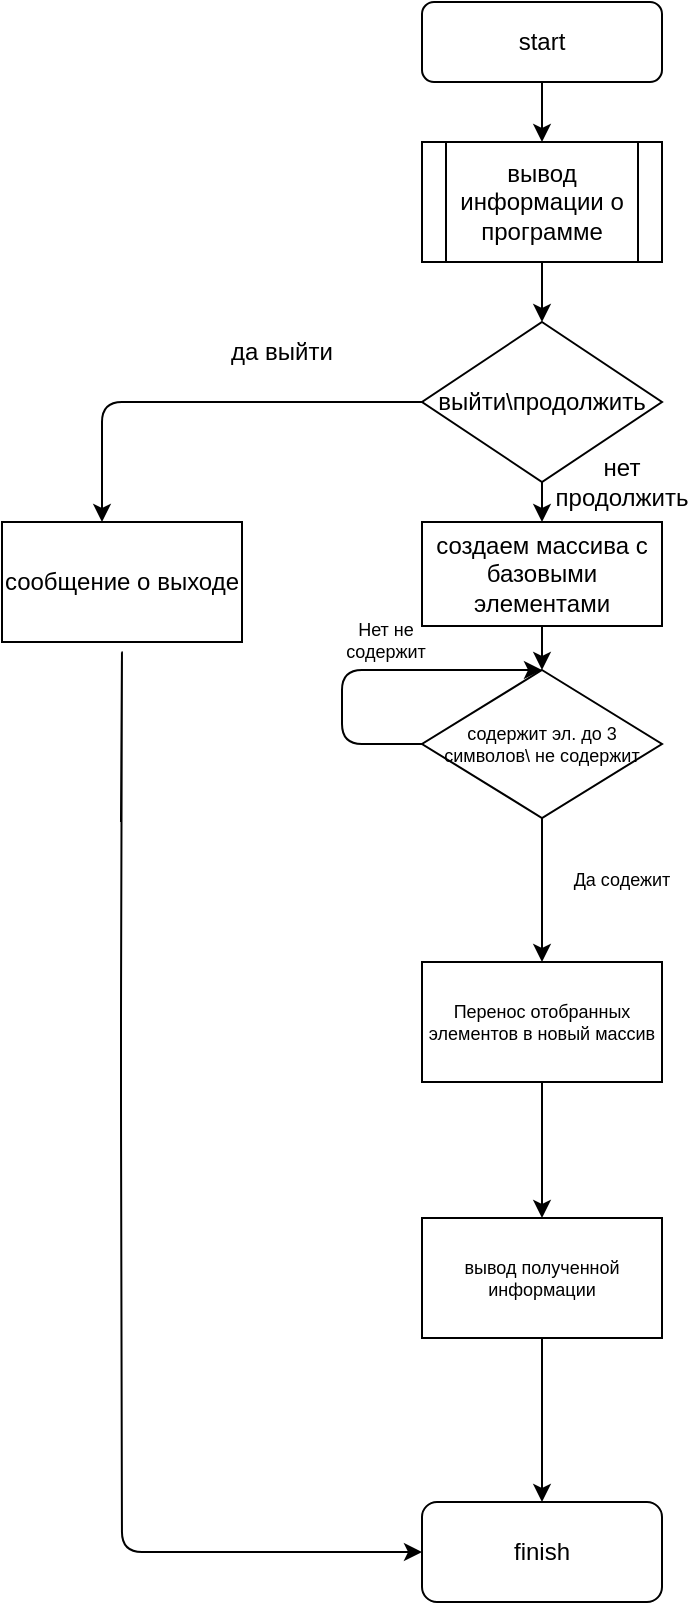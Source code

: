 <mxfile>
    <diagram id="X5yUbf2sO_xyPRsvYF97" name="Страница 1">
        <mxGraphModel dx="1716" dy="175" grid="1" gridSize="8" guides="1" tooltips="1" connect="1" arrows="1" fold="1" page="1" pageScale="1" pageWidth="1169" pageHeight="827" math="0" shadow="0">
            <root>
                <mxCell id="0"/>
                <mxCell id="1" parent="0"/>
                <mxCell id="4" value="" style="edgeStyle=none;html=1;" edge="1" parent="1" source="2" target="3">
                    <mxGeometry relative="1" as="geometry"/>
                </mxCell>
                <mxCell id="2" value="start" style="rounded=1;whiteSpace=wrap;html=1;" vertex="1" parent="1">
                    <mxGeometry x="200" width="120" height="40" as="geometry"/>
                </mxCell>
                <mxCell id="14" style="edgeStyle=none;html=1;entryX=0.5;entryY=0;entryDx=0;entryDy=0;" edge="1" parent="1" source="3" target="5">
                    <mxGeometry relative="1" as="geometry"/>
                </mxCell>
                <mxCell id="3" value="вывод информации о программе" style="shape=process;whiteSpace=wrap;html=1;backgroundOutline=1;" vertex="1" parent="1">
                    <mxGeometry x="200" y="70" width="120" height="60" as="geometry"/>
                </mxCell>
                <mxCell id="13" value="" style="edgeStyle=none;html=1;" edge="1" parent="1" source="5" target="12">
                    <mxGeometry relative="1" as="geometry"/>
                </mxCell>
                <mxCell id="5" value="выйти\продолжить" style="rhombus;whiteSpace=wrap;html=1;" vertex="1" parent="1">
                    <mxGeometry x="200" y="160" width="120" height="80" as="geometry"/>
                </mxCell>
                <mxCell id="6" value="" style="endArrow=classic;html=1;exitX=0;exitY=0.5;exitDx=0;exitDy=0;" edge="1" parent="1" source="5">
                    <mxGeometry width="50" height="50" relative="1" as="geometry">
                        <mxPoint x="130" y="200" as="sourcePoint"/>
                        <mxPoint x="40" y="260" as="targetPoint"/>
                        <Array as="points">
                            <mxPoint x="40" y="200"/>
                        </Array>
                    </mxGeometry>
                </mxCell>
                <mxCell id="8" value="да выйти" style="text;html=1;strokeColor=none;fillColor=none;align=center;verticalAlign=middle;whiteSpace=wrap;rounded=0;" vertex="1" parent="1">
                    <mxGeometry x="100" y="160" width="60" height="30" as="geometry"/>
                </mxCell>
                <mxCell id="9" value="сообщение о выходе" style="rounded=0;whiteSpace=wrap;html=1;" vertex="1" parent="1">
                    <mxGeometry x="-10" y="260" width="120" height="60" as="geometry"/>
                </mxCell>
                <mxCell id="10" value="" style="endArrow=classic;html=1;entryX=0;entryY=0.5;entryDx=0;entryDy=0;" edge="1" parent="1" target="11">
                    <mxGeometry width="50" height="50" relative="1" as="geometry">
                        <mxPoint x="49.5" y="410" as="sourcePoint"/>
                        <mxPoint x="49.5" y="780" as="targetPoint"/>
                        <Array as="points">
                            <mxPoint x="50" y="320"/>
                            <mxPoint x="49.5" y="500"/>
                            <mxPoint x="49.5" y="560"/>
                            <mxPoint x="50" y="775"/>
                        </Array>
                    </mxGeometry>
                </mxCell>
                <mxCell id="11" value="finish" style="rounded=1;whiteSpace=wrap;html=1;" vertex="1" parent="1">
                    <mxGeometry x="200" y="750" width="120" height="50" as="geometry"/>
                </mxCell>
                <mxCell id="17" style="edgeStyle=none;html=1;entryX=0.5;entryY=0;entryDx=0;entryDy=0;fontSize=9;" edge="1" parent="1" source="12" target="16">
                    <mxGeometry relative="1" as="geometry"/>
                </mxCell>
                <mxCell id="12" value="создаем массива с базовыми элементами" style="rounded=0;whiteSpace=wrap;html=1;" vertex="1" parent="1">
                    <mxGeometry x="200" y="260" width="120" height="52" as="geometry"/>
                </mxCell>
                <mxCell id="15" value="нет продолжить" style="text;html=1;strokeColor=none;fillColor=none;align=center;verticalAlign=middle;whiteSpace=wrap;rounded=0;" vertex="1" parent="1">
                    <mxGeometry x="270" y="230" width="60" height="20" as="geometry"/>
                </mxCell>
                <mxCell id="18" style="edgeStyle=none;html=1;fontSize=9;" edge="1" parent="1" source="16">
                    <mxGeometry relative="1" as="geometry">
                        <mxPoint x="260" y="480" as="targetPoint"/>
                    </mxGeometry>
                </mxCell>
                <mxCell id="16" value="содержит эл. до 3 символов\ не содержит" style="rhombus;whiteSpace=wrap;html=1;fontSize=9;" vertex="1" parent="1">
                    <mxGeometry x="200" y="334" width="120" height="74" as="geometry"/>
                </mxCell>
                <mxCell id="19" value="Да содежит" style="text;html=1;strokeColor=none;fillColor=none;align=center;verticalAlign=middle;whiteSpace=wrap;rounded=0;fontSize=9;" vertex="1" parent="1">
                    <mxGeometry x="270" y="424" width="60" height="30" as="geometry"/>
                </mxCell>
                <mxCell id="20" value="" style="endArrow=classic;html=1;fontSize=9;exitX=0;exitY=0.5;exitDx=0;exitDy=0;entryX=0.5;entryY=0;entryDx=0;entryDy=0;" edge="1" parent="1" source="16" target="16">
                    <mxGeometry width="50" height="50" relative="1" as="geometry">
                        <mxPoint x="160" y="368" as="sourcePoint"/>
                        <mxPoint x="200" y="320" as="targetPoint"/>
                        <Array as="points">
                            <mxPoint x="160" y="371"/>
                            <mxPoint x="160" y="334"/>
                        </Array>
                    </mxGeometry>
                </mxCell>
                <mxCell id="21" value="Нет не содержит" style="text;html=1;strokeColor=none;fillColor=none;align=center;verticalAlign=middle;whiteSpace=wrap;rounded=0;fontSize=9;" vertex="1" parent="1">
                    <mxGeometry x="152" y="304" width="60" height="30" as="geometry"/>
                </mxCell>
                <mxCell id="24" style="edgeStyle=none;html=1;entryX=0.5;entryY=0;entryDx=0;entryDy=0;fontSize=9;" edge="1" parent="1" source="22" target="23">
                    <mxGeometry relative="1" as="geometry"/>
                </mxCell>
                <mxCell id="22" value="Перенос отобранных элементов в новый массив" style="rounded=0;whiteSpace=wrap;html=1;fontSize=9;" vertex="1" parent="1">
                    <mxGeometry x="200" y="480" width="120" height="60" as="geometry"/>
                </mxCell>
                <mxCell id="25" style="edgeStyle=none;html=1;entryX=0.5;entryY=0;entryDx=0;entryDy=0;fontSize=9;" edge="1" parent="1" source="23" target="11">
                    <mxGeometry relative="1" as="geometry"/>
                </mxCell>
                <mxCell id="23" value="вывод полученной информации" style="rounded=0;whiteSpace=wrap;html=1;fontSize=9;" vertex="1" parent="1">
                    <mxGeometry x="200" y="608" width="120" height="60" as="geometry"/>
                </mxCell>
            </root>
        </mxGraphModel>
    </diagram>
</mxfile>